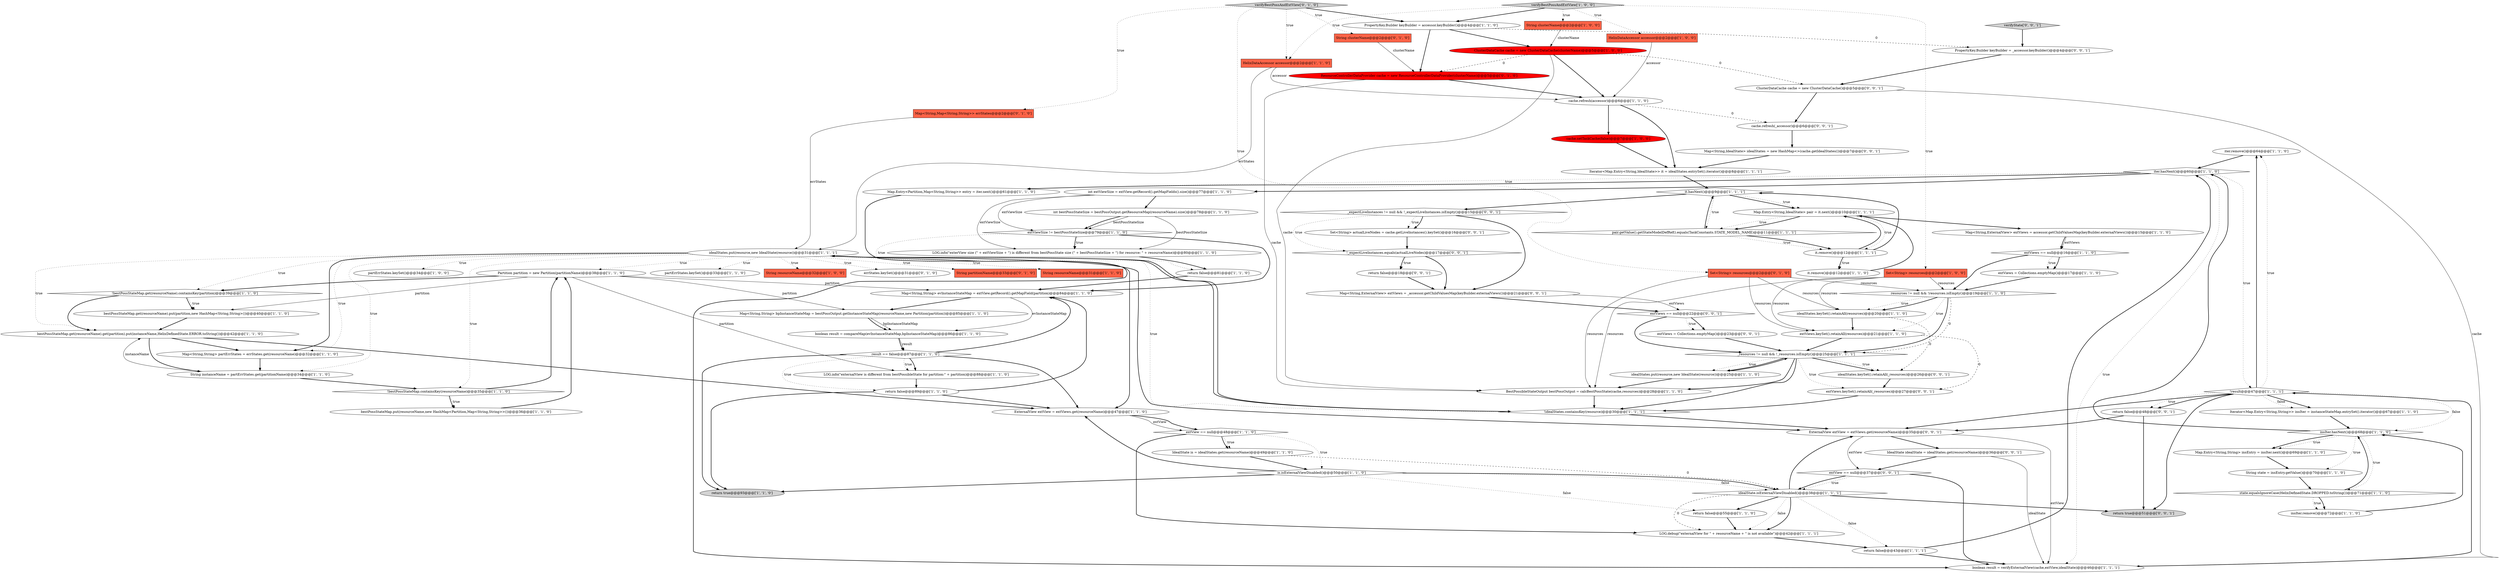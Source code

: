 digraph {
4 [style = filled, label = "iter.remove()@@@64@@@['1', '1', '0']", fillcolor = white, shape = ellipse image = "AAA0AAABBB1BBB"];
46 [style = filled, label = "String resourceName@@@31@@@['1', '1', '0']", fillcolor = tomato, shape = box image = "AAA0AAABBB1BBB"];
23 [style = filled, label = "String clusterName@@@2@@@['1', '0', '0']", fillcolor = tomato, shape = box image = "AAA0AAABBB1BBB"];
41 [style = filled, label = "idealStates.keySet().retainAll(resources)@@@20@@@['1', '1', '0']", fillcolor = white, shape = ellipse image = "AAA0AAABBB1BBB"];
64 [style = filled, label = "Map.Entry<String,String> insEntry = insIter.next()@@@69@@@['1', '1', '0']", fillcolor = white, shape = ellipse image = "AAA0AAABBB1BBB"];
81 [style = filled, label = "return false@@@18@@@['0', '0', '1']", fillcolor = white, shape = ellipse image = "AAA0AAABBB3BBB"];
49 [style = filled, label = "int bestPossStateSize = bestPossOutput.getResourceMap(resourceName).size()@@@78@@@['1', '1', '0']", fillcolor = white, shape = ellipse image = "AAA0AAABBB1BBB"];
53 [style = filled, label = "is.isExternalViewDisabled()@@@50@@@['1', '1', '0']", fillcolor = white, shape = diamond image = "AAA0AAABBB1BBB"];
15 [style = filled, label = "HelixDataAccessor accessor@@@2@@@['1', '0', '0']", fillcolor = tomato, shape = box image = "AAA0AAABBB1BBB"];
85 [style = filled, label = "ExternalView extView = extViews.get(resourceName)@@@35@@@['0', '0', '1']", fillcolor = white, shape = ellipse image = "AAA0AAABBB3BBB"];
72 [style = filled, label = "ResourceControllerDataProvider cache = new ResourceControllerDataProvider(clusterName)@@@5@@@['0', '1', '0']", fillcolor = red, shape = ellipse image = "AAA1AAABBB2BBB"];
2 [style = filled, label = "LOG.info(\"exterView size (\" + extViewSize + \") is different from bestPossState size (\" + bestPossStateSize + \") for resource: \" + resourceName)@@@80@@@['1', '1', '0']", fillcolor = white, shape = ellipse image = "AAA0AAABBB1BBB"];
84 [style = filled, label = "!_expectLiveInstances.equals(actualLiveNodes)@@@17@@@['0', '0', '1']", fillcolor = white, shape = diamond image = "AAA0AAABBB3BBB"];
16 [style = filled, label = "Iterator<Map.Entry<String,String>> insIter = instanceStateMap.entrySet().iterator()@@@67@@@['1', '1', '0']", fillcolor = white, shape = ellipse image = "AAA0AAABBB1BBB"];
29 [style = filled, label = "it.remove()@@@12@@@['1', '1', '0']", fillcolor = white, shape = ellipse image = "AAA0AAABBB1BBB"];
80 [style = filled, label = "Map<String,IdealState> idealStates = new HashMap<>(cache.getIdealStates())@@@7@@@['0', '0', '1']", fillcolor = white, shape = ellipse image = "AAA0AAABBB3BBB"];
42 [style = filled, label = "return false@@@43@@@['1', '1', '1']", fillcolor = white, shape = ellipse image = "AAA0AAABBB1BBB"];
38 [style = filled, label = "extView == null@@@48@@@['1', '1', '0']", fillcolor = white, shape = diamond image = "AAA0AAABBB1BBB"];
76 [style = filled, label = "Map<String,ExternalView> extViews = _accessor.getChildValuesMap(keyBuilder.externalViews())@@@21@@@['0', '0', '1']", fillcolor = white, shape = ellipse image = "AAA0AAABBB3BBB"];
78 [style = filled, label = "return false@@@48@@@['0', '0', '1']", fillcolor = white, shape = ellipse image = "AAA0AAABBB3BBB"];
12 [style = filled, label = "idealState.isExternalViewDisabled()@@@38@@@['1', '1', '1']", fillcolor = white, shape = diamond image = "AAA0AAABBB1BBB"];
55 [style = filled, label = "String state = insEntry.getValue()@@@70@@@['1', '1', '0']", fillcolor = white, shape = ellipse image = "AAA0AAABBB1BBB"];
31 [style = filled, label = "!result@@@47@@@['1', '1', '1']", fillcolor = white, shape = diamond image = "AAA0AAABBB1BBB"];
0 [style = filled, label = "partErrStates.keySet()@@@34@@@['1', '0', '0']", fillcolor = white, shape = ellipse image = "AAA0AAABBB1BBB"];
9 [style = filled, label = "extViews.keySet().retainAll(resources)@@@21@@@['1', '1', '0']", fillcolor = white, shape = ellipse image = "AAA0AAABBB1BBB"];
82 [style = filled, label = "extViews == null@@@22@@@['0', '0', '1']", fillcolor = white, shape = diamond image = "AAA0AAABBB3BBB"];
88 [style = filled, label = "PropertyKey.Builder keyBuilder = _accessor.keyBuilder()@@@4@@@['0', '0', '1']", fillcolor = white, shape = ellipse image = "AAA0AAABBB3BBB"];
28 [style = filled, label = "Map<String,String> evInstanceStateMap = extView.getRecord().getMapField(partition)@@@84@@@['1', '1', '0']", fillcolor = white, shape = ellipse image = "AAA0AAABBB1BBB"];
13 [style = filled, label = "boolean result = compareMap(evInstanceStateMap,bpInstanceStateMap)@@@86@@@['1', '1', '0']", fillcolor = white, shape = ellipse image = "AAA0AAABBB1BBB"];
61 [style = filled, label = "resources != null && !resources.isEmpty()@@@19@@@['1', '1', '0']", fillcolor = white, shape = diamond image = "AAA0AAABBB1BBB"];
54 [style = filled, label = "result == false@@@87@@@['1', '1', '0']", fillcolor = white, shape = diamond image = "AAA0AAABBB1BBB"];
36 [style = filled, label = "Map<String,String> bpInstanceStateMap = bestPossOutput.getInstanceStateMap(resourceName,new Partition(partition))@@@85@@@['1', '1', '0']", fillcolor = white, shape = ellipse image = "AAA0AAABBB1BBB"];
32 [style = filled, label = "cache.setTaskCache(false)@@@7@@@['1', '0', '0']", fillcolor = red, shape = ellipse image = "AAA1AAABBB1BBB"];
34 [style = filled, label = "!bestPossStateMap.containsKey(resourceName)@@@35@@@['1', '1', '0']", fillcolor = white, shape = diamond image = "AAA0AAABBB1BBB"];
27 [style = filled, label = "PropertyKey.Builder keyBuilder = accessor.keyBuilder()@@@4@@@['1', '1', '0']", fillcolor = white, shape = ellipse image = "AAA0AAABBB1BBB"];
37 [style = filled, label = "idealStates.put(resource,new IdealState(resource))@@@31@@@['1', '1', '1']", fillcolor = white, shape = ellipse image = "AAA0AAABBB1BBB"];
93 [style = filled, label = "cache.refresh(_accessor)@@@6@@@['0', '0', '1']", fillcolor = white, shape = ellipse image = "AAA0AAABBB3BBB"];
62 [style = filled, label = "partErrStates.keySet()@@@33@@@['1', '1', '0']", fillcolor = white, shape = ellipse image = "AAA0AAABBB1BBB"];
39 [style = filled, label = "verifyBestPossAndExtView['1', '0', '0']", fillcolor = lightgray, shape = diamond image = "AAA0AAABBB1BBB"];
18 [style = filled, label = "Map.Entry<String,IdealState> pair = it.next()@@@10@@@['1', '1', '1']", fillcolor = white, shape = ellipse image = "AAA0AAABBB1BBB"];
43 [style = filled, label = "boolean result = verifyExternalView(cache,extView,idealState)@@@46@@@['1', '1', '1']", fillcolor = white, shape = ellipse image = "AAA0AAABBB1BBB"];
63 [style = filled, label = "bestPossStateMap.get(resourceName).put(partition,new HashMap<String,String>())@@@40@@@['1', '1', '0']", fillcolor = white, shape = ellipse image = "AAA0AAABBB1BBB"];
25 [style = filled, label = "Map.Entry<Partition,Map<String,String>> entry = iter.next()@@@61@@@['1', '1', '0']", fillcolor = white, shape = ellipse image = "AAA0AAABBB1BBB"];
44 [style = filled, label = "cache.refresh(accessor)@@@6@@@['1', '1', '0']", fillcolor = white, shape = ellipse image = "AAA0AAABBB1BBB"];
60 [style = filled, label = "int extViewSize = extView.getRecord().getMapFields().size()@@@77@@@['1', '1', '0']", fillcolor = white, shape = ellipse image = "AAA0AAABBB1BBB"];
10 [style = filled, label = "BestPossibleStateOutput bestPossOutput = calcBestPossState(cache,resources)@@@28@@@['1', '1', '0']", fillcolor = white, shape = ellipse image = "AAA0AAABBB1BBB"];
75 [style = filled, label = "verifyBestPossAndExtView['0', '1', '0']", fillcolor = lightgray, shape = diamond image = "AAA0AAABBB2BBB"];
21 [style = filled, label = "String resourceName@@@32@@@['1', '0', '0']", fillcolor = tomato, shape = box image = "AAA0AAABBB1BBB"];
45 [style = filled, label = "pair.getValue().getStateModelDefRef().equals(TaskConstants.STATE_MODEL_NAME)@@@11@@@['1', '1', '1']", fillcolor = white, shape = diamond image = "AAA0AAABBB1BBB"];
5 [style = filled, label = "Iterator<Map.Entry<String,IdealState>> it = idealStates.entrySet().iterator()@@@8@@@['1', '1', '1']", fillcolor = white, shape = ellipse image = "AAA0AAABBB1BBB"];
70 [style = filled, label = "String clusterName@@@2@@@['0', '1', '0']", fillcolor = tomato, shape = box image = "AAA0AAABBB2BBB"];
6 [style = filled, label = "ExternalView extView = extViews.get(resourceName)@@@47@@@['1', '1', '0']", fillcolor = white, shape = ellipse image = "AAA0AAABBB1BBB"];
86 [style = filled, label = "extViews.keySet().retainAll(_resources)@@@27@@@['0', '0', '1']", fillcolor = white, shape = ellipse image = "AAA0AAABBB3BBB"];
71 [style = filled, label = "Map<String,Map<String,String>> errStates@@@2@@@['0', '1', '0']", fillcolor = tomato, shape = box image = "AAA0AAABBB2BBB"];
79 [style = filled, label = "extViews = Collections.emptyMap()@@@23@@@['0', '0', '1']", fillcolor = white, shape = ellipse image = "AAA0AAABBB3BBB"];
20 [style = filled, label = "idealStates.put(resource,new IdealState(resource))@@@25@@@['1', '1', '0']", fillcolor = white, shape = ellipse image = "AAA0AAABBB1BBB"];
87 [style = filled, label = "verifyState['0', '0', '1']", fillcolor = lightgray, shape = diamond image = "AAA0AAABBB3BBB"];
73 [style = filled, label = "errStates.keySet()@@@31@@@['0', '1', '0']", fillcolor = white, shape = ellipse image = "AAA0AAABBB2BBB"];
7 [style = filled, label = "return false@@@81@@@['1', '1', '0']", fillcolor = white, shape = ellipse image = "AAA0AAABBB1BBB"];
51 [style = filled, label = "iter.hasNext()@@@60@@@['1', '1', '0']", fillcolor = white, shape = diamond image = "AAA0AAABBB1BBB"];
77 [style = filled, label = "Set<String> actualLiveNodes = cache.getLiveInstances().keySet()@@@16@@@['0', '0', '1']", fillcolor = white, shape = ellipse image = "AAA0AAABBB3BBB"];
11 [style = filled, label = "Partition partition = new Partition(partitionName)@@@38@@@['1', '1', '0']", fillcolor = white, shape = ellipse image = "AAA0AAABBB1BBB"];
50 [style = filled, label = "IdealState is = idealStates.get(resourceName)@@@49@@@['1', '1', '0']", fillcolor = white, shape = ellipse image = "AAA0AAABBB1BBB"];
74 [style = filled, label = "Set<String> resources@@@2@@@['0', '1', '0']", fillcolor = tomato, shape = box image = "AAA0AAABBB2BBB"];
33 [style = filled, label = "bestPossStateMap.put(resourceName,new HashMap<Partition,Map<String,String>>())@@@36@@@['1', '1', '0']", fillcolor = white, shape = ellipse image = "AAA0AAABBB1BBB"];
66 [style = filled, label = "Map<String,ExternalView> extViews = accessor.getChildValuesMap(keyBuilder.externalViews())@@@15@@@['1', '1', '0']", fillcolor = white, shape = ellipse image = "AAA0AAABBB1BBB"];
91 [style = filled, label = "IdealState idealState = idealStates.get(resourceName)@@@36@@@['0', '0', '1']", fillcolor = white, shape = ellipse image = "AAA0AAABBB3BBB"];
56 [style = filled, label = "return true@@@93@@@['1', '1', '0']", fillcolor = lightgray, shape = ellipse image = "AAA0AAABBB1BBB"];
65 [style = filled, label = "String instanceName = partErrStates.get(partitionName)@@@34@@@['1', '1', '0']", fillcolor = white, shape = ellipse image = "AAA0AAABBB1BBB"];
58 [style = filled, label = "return false@@@55@@@['1', '1', '0']", fillcolor = white, shape = ellipse image = "AAA0AAABBB1BBB"];
57 [style = filled, label = "HelixDataAccessor accessor@@@2@@@['1', '1', '0']", fillcolor = tomato, shape = box image = "AAA0AAABBB1BBB"];
30 [style = filled, label = "extViewSize != bestPossStateSize@@@79@@@['1', '1', '0']", fillcolor = white, shape = diamond image = "AAA0AAABBB1BBB"];
40 [style = filled, label = "state.equalsIgnoreCase(HelixDefinedState.DROPPED.toString())@@@71@@@['1', '1', '0']", fillcolor = white, shape = diamond image = "AAA0AAABBB1BBB"];
83 [style = filled, label = "idealStates.keySet().retainAll(_resources)@@@26@@@['0', '0', '1']", fillcolor = white, shape = ellipse image = "AAA0AAABBB3BBB"];
24 [style = filled, label = "!bestPossStateMap.get(resourceName).containsKey(partition)@@@39@@@['1', '1', '0']", fillcolor = white, shape = diamond image = "AAA0AAABBB1BBB"];
17 [style = filled, label = "insIter.hasNext()@@@68@@@['1', '1', '0']", fillcolor = white, shape = diamond image = "AAA0AAABBB1BBB"];
68 [style = filled, label = "LOG.info(\"externalView is different from bestPossibleState for partition:\" + partition)@@@88@@@['1', '1', '0']", fillcolor = white, shape = ellipse image = "AAA0AAABBB1BBB"];
47 [style = filled, label = "return false@@@89@@@['1', '1', '0']", fillcolor = white, shape = ellipse image = "AAA0AAABBB1BBB"];
94 [style = filled, label = "return true@@@51@@@['0', '0', '1']", fillcolor = lightgray, shape = ellipse image = "AAA0AAABBB3BBB"];
3 [style = filled, label = "Set<String> resources@@@2@@@['1', '0', '0']", fillcolor = tomato, shape = box image = "AAA0AAABBB1BBB"];
90 [style = filled, label = "extView == null@@@37@@@['0', '0', '1']", fillcolor = white, shape = diamond image = "AAA0AAABBB3BBB"];
35 [style = filled, label = "extViews = Collections.emptyMap()@@@17@@@['1', '1', '0']", fillcolor = white, shape = ellipse image = "AAA0AAABBB1BBB"];
14 [style = filled, label = "extViews == null@@@16@@@['1', '1', '0']", fillcolor = white, shape = diamond image = "AAA0AAABBB1BBB"];
48 [style = filled, label = "_resources != null && !_resources.isEmpty()@@@25@@@['1', '1', '1']", fillcolor = white, shape = diamond image = "AAA0AAABBB1BBB"];
92 [style = filled, label = "_expectLiveInstances != null && !_expectLiveInstances.isEmpty()@@@15@@@['0', '0', '1']", fillcolor = white, shape = diamond image = "AAA0AAABBB3BBB"];
26 [style = filled, label = "insIter.remove()@@@72@@@['1', '1', '0']", fillcolor = white, shape = ellipse image = "AAA0AAABBB1BBB"];
69 [style = filled, label = "String partitionName@@@33@@@['0', '1', '0']", fillcolor = tomato, shape = box image = "AAA0AAABBB2BBB"];
19 [style = filled, label = "it.hasNext()@@@9@@@['1', '1', '1']", fillcolor = white, shape = diamond image = "AAA0AAABBB1BBB"];
52 [style = filled, label = "bestPossStateMap.get(resourceName).get(partition).put(instanceName,HelixDefinedState.ERROR.toString())@@@42@@@['1', '1', '0']", fillcolor = white, shape = ellipse image = "AAA0AAABBB1BBB"];
22 [style = filled, label = "it.remove()@@@12@@@['1', '1', '1']", fillcolor = white, shape = ellipse image = "AAA0AAABBB1BBB"];
67 [style = filled, label = "Map<String,String> partErrStates = errStates.get(resourceName)@@@32@@@['1', '1', '0']", fillcolor = white, shape = ellipse image = "AAA0AAABBB1BBB"];
89 [style = filled, label = "ClusterDataCache cache = new ClusterDataCache()@@@5@@@['0', '0', '1']", fillcolor = white, shape = ellipse image = "AAA0AAABBB3BBB"];
8 [style = filled, label = "!idealStates.containsKey(resource)@@@30@@@['1', '1', '1']", fillcolor = white, shape = diamond image = "AAA0AAABBB1BBB"];
1 [style = filled, label = "ClusterDataCache cache = new ClusterDataCache(clusterName)@@@5@@@['1', '0', '0']", fillcolor = red, shape = ellipse image = "AAA1AAABBB1BBB"];
59 [style = filled, label = "LOG.debug(\"externalView for \" + resourceName + \" is not available\")@@@42@@@['1', '1', '1']", fillcolor = white, shape = ellipse image = "AAA0AAABBB1BBB"];
24->63 [style = bold, label=""];
54->56 [style = bold, label=""];
51->31 [style = dotted, label="true"];
75->70 [style = dotted, label="true"];
14->35 [style = bold, label=""];
54->68 [style = bold, label=""];
37->85 [style = bold, label=""];
92->77 [style = dotted, label="true"];
55->40 [style = bold, label=""];
48->83 [style = bold, label=""];
41->9 [style = bold, label=""];
25->43 [style = bold, label=""];
49->30 [style = solid, label="bestPossStateSize"];
51->25 [style = dotted, label="true"];
12->94 [style = bold, label=""];
19->45 [style = dotted, label="true"];
3->61 [style = solid, label="resources"];
89->93 [style = bold, label=""];
18->45 [style = bold, label=""];
8->37 [style = dotted, label="true"];
6->38 [style = solid, label="extView"];
29->18 [style = bold, label=""];
45->22 [style = dotted, label="true"];
30->2 [style = dotted, label="true"];
38->50 [style = bold, label=""];
33->11 [style = bold, label=""];
37->67 [style = dotted, label="true"];
76->82 [style = solid, label="extViews"];
74->61 [style = solid, label="resources"];
30->28 [style = bold, label=""];
10->8 [style = bold, label=""];
52->67 [style = bold, label=""];
45->22 [style = bold, label=""];
20->48 [style = bold, label=""];
17->64 [style = dotted, label="true"];
12->42 [style = dotted, label="false"];
48->10 [style = bold, label=""];
40->26 [style = bold, label=""];
54->6 [style = bold, label=""];
58->59 [style = bold, label=""];
51->43 [style = dotted, label="true"];
31->78 [style = dotted, label="true"];
83->86 [style = bold, label=""];
79->48 [style = bold, label=""];
54->68 [style = dotted, label="true"];
59->42 [style = bold, label=""];
57->44 [style = solid, label="accessor"];
22->29 [style = dotted, label="true"];
85->90 [style = solid, label="extView"];
19->18 [style = bold, label=""];
47->6 [style = bold, label=""];
28->36 [style = bold, label=""];
1->44 [style = bold, label=""];
26->17 [style = bold, label=""];
30->7 [style = dotted, label="true"];
40->26 [style = dotted, label="true"];
3->41 [style = solid, label="resources"];
35->61 [style = bold, label=""];
47->28 [style = bold, label=""];
34->33 [style = bold, label=""];
52->65 [style = bold, label=""];
31->4 [style = bold, label=""];
9->48 [style = bold, label=""];
82->48 [style = bold, label=""];
17->55 [style = dotted, label="true"];
16->17 [style = bold, label=""];
85->91 [style = bold, label=""];
31->85 [style = bold, label=""];
37->46 [style = dotted, label="true"];
3->10 [style = solid, label="resources"];
17->51 [style = bold, label=""];
61->48 [style = bold, label=""];
18->45 [style = dotted, label="true"];
61->41 [style = dotted, label="true"];
6->38 [style = bold, label=""];
51->60 [style = bold, label=""];
22->18 [style = bold, label=""];
90->43 [style = bold, label=""];
37->73 [style = dotted, label="true"];
78->94 [style = bold, label=""];
72->44 [style = bold, label=""];
41->83 [style = dashed, label="0"];
12->59 [style = dashed, label="0"];
44->32 [style = bold, label=""];
74->41 [style = solid, label="resources"];
40->17 [style = bold, label=""];
15->44 [style = solid, label="accessor"];
48->86 [style = dotted, label="true"];
74->10 [style = solid, label="resources"];
51->25 [style = bold, label=""];
53->56 [style = bold, label=""];
14->61 [style = bold, label=""];
37->52 [style = dotted, label="true"];
71->37 [style = solid, label="errStates"];
17->64 [style = bold, label=""];
76->82 [style = bold, label=""];
90->12 [style = dotted, label="true"];
38->50 [style = dotted, label="true"];
91->90 [style = bold, label=""];
38->59 [style = bold, label=""];
18->66 [style = bold, label=""];
11->68 [style = solid, label="partition"];
85->43 [style = solid, label="extView"];
84->81 [style = dotted, label="true"];
37->62 [style = dotted, label="true"];
61->41 [style = bold, label=""];
12->59 [style = dotted, label="false"];
48->83 [style = dotted, label="true"];
36->13 [style = solid, label="bpInstanceStateMap"];
47->56 [style = bold, label=""];
65->52 [style = solid, label="instanceName"];
22->19 [style = bold, label=""];
37->11 [style = dotted, label="true"];
11->36 [style = solid, label="partition"];
64->55 [style = bold, label=""];
28->13 [style = solid, label="evInstanceStateMap"];
13->54 [style = bold, label=""];
19->18 [style = dotted, label="true"];
93->80 [style = bold, label=""];
22->29 [style = bold, label=""];
61->9 [style = dotted, label="true"];
78->85 [style = bold, label=""];
39->3 [style = dotted, label="true"];
89->43 [style = solid, label="cache"];
11->24 [style = bold, label=""];
42->51 [style = bold, label=""];
53->12 [style = dotted, label="false"];
60->49 [style = bold, label=""];
37->69 [style = dotted, label="true"];
72->10 [style = solid, label="cache"];
5->19 [style = bold, label=""];
39->23 [style = dotted, label="true"];
60->2 [style = solid, label="extViewSize"];
13->54 [style = solid, label="result"];
36->13 [style = bold, label=""];
75->57 [style = dotted, label="true"];
80->5 [style = bold, label=""];
7->28 [style = bold, label=""];
49->30 [style = bold, label=""];
37->0 [style = dotted, label="true"];
66->14 [style = solid, label="extViews"];
1->72 [style = dashed, label="0"];
50->12 [style = dashed, label="0"];
63->52 [style = bold, label=""];
52->6 [style = bold, label=""];
34->33 [style = dotted, label="true"];
11->28 [style = solid, label="partition"];
8->37 [style = bold, label=""];
84->76 [style = bold, label=""];
70->72 [style = solid, label="clusterName"];
37->34 [style = dotted, label="true"];
37->8 [style = bold, label=""];
4->51 [style = bold, label=""];
54->28 [style = bold, label=""];
31->78 [style = bold, label=""];
44->5 [style = bold, label=""];
39->57 [style = dotted, label="true"];
53->12 [style = bold, label=""];
37->67 [style = bold, label=""];
43->31 [style = bold, label=""];
92->76 [style = bold, label=""];
1->10 [style = solid, label="cache"];
18->22 [style = dotted, label="true"];
57->37 [style = solid, label="errStates"];
32->5 [style = bold, label=""];
48->20 [style = dotted, label="true"];
27->1 [style = bold, label=""];
42->43 [style = bold, label=""];
9->86 [style = dashed, label="0"];
19->92 [style = bold, label=""];
92->77 [style = bold, label=""];
31->16 [style = bold, label=""];
31->16 [style = dotted, label="false"];
74->9 [style = solid, label="resources"];
65->34 [style = bold, label=""];
37->24 [style = dotted, label="true"];
37->21 [style = dotted, label="true"];
88->89 [style = bold, label=""];
44->93 [style = dashed, label="0"];
75->71 [style = dotted, label="true"];
61->48 [style = dashed, label="0"];
8->85 [style = bold, label=""];
37->65 [style = dotted, label="true"];
86->8 [style = bold, label=""];
24->63 [style = dotted, label="true"];
27->72 [style = bold, label=""];
48->8 [style = bold, label=""];
39->27 [style = bold, label=""];
37->6 [style = bold, label=""];
17->40 [style = dotted, label="true"];
67->65 [style = bold, label=""];
34->11 [style = bold, label=""];
75->74 [style = dotted, label="true"];
23->1 [style = solid, label="clusterName"];
20->10 [style = bold, label=""];
12->85 [style = bold, label=""];
27->88 [style = dashed, label="0"];
3->9 [style = solid, label="resources"];
53->58 [style = dotted, label="false"];
39->15 [style = dotted, label="true"];
54->47 [style = dotted, label="true"];
92->84 [style = dotted, label="true"];
38->53 [style = dotted, label="true"];
60->30 [style = solid, label="extViewSize"];
45->19 [style = bold, label=""];
48->20 [style = bold, label=""];
81->76 [style = bold, label=""];
82->79 [style = bold, label=""];
53->6 [style = bold, label=""];
49->2 [style = solid, label="bestPossStateSize"];
87->88 [style = bold, label=""];
12->59 [style = bold, label=""];
68->47 [style = bold, label=""];
31->94 [style = bold, label=""];
82->79 [style = dotted, label="true"];
24->52 [style = bold, label=""];
91->43 [style = solid, label="idealState"];
84->81 [style = bold, label=""];
14->35 [style = dotted, label="true"];
2->7 [style = bold, label=""];
30->2 [style = bold, label=""];
77->84 [style = bold, label=""];
66->14 [style = bold, label=""];
90->12 [style = bold, label=""];
1->89 [style = dashed, label="0"];
75->27 [style = bold, label=""];
31->4 [style = dotted, label="true"];
31->17 [style = dotted, label="false"];
50->53 [style = bold, label=""];
11->63 [style = solid, label="partition"];
12->58 [style = bold, label=""];
}
